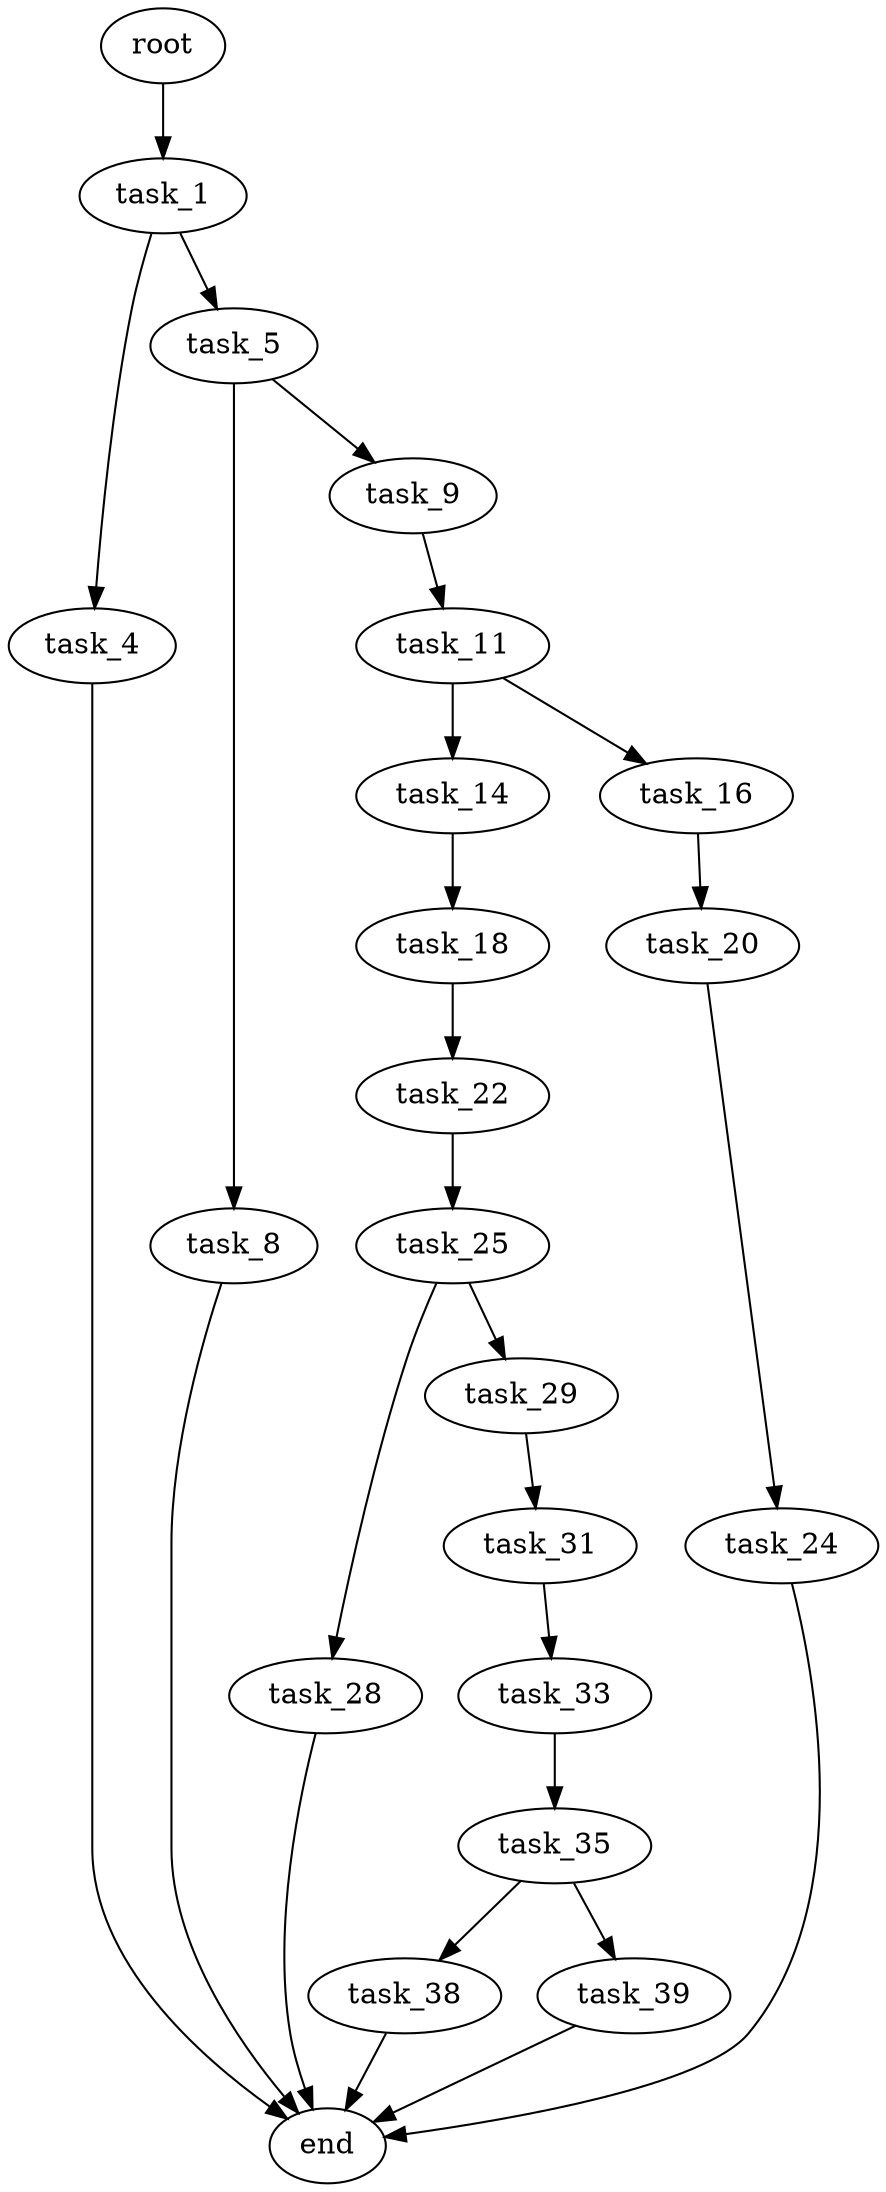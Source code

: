 digraph G {
  root [size="0.000000"];
  task_1 [size="44507575386.000000"];
  task_4 [size="105579623263.000000"];
  task_5 [size="134217728000.000000"];
  task_8 [size="10509810343.000000"];
  task_9 [size="524172436766.000000"];
  task_11 [size="28991029248.000000"];
  task_14 [size="304135594653.000000"];
  task_16 [size="815532575237.000000"];
  task_18 [size="231928233984.000000"];
  task_20 [size="7799144468.000000"];
  task_22 [size="8589934592.000000"];
  task_24 [size="25377688369.000000"];
  task_25 [size="549755813888.000000"];
  task_28 [size="1073741824000.000000"];
  task_29 [size="12291098078.000000"];
  task_31 [size="8589934592.000000"];
  task_33 [size="136412898622.000000"];
  task_35 [size="134217728000.000000"];
  task_38 [size="11018917665.000000"];
  task_39 [size="368293445632.000000"];
  end [size="0.000000"];

  root -> task_1 [size="1.000000"];
  task_1 -> task_4 [size="838860800.000000"];
  task_1 -> task_5 [size="838860800.000000"];
  task_4 -> end [size="1.000000"];
  task_5 -> task_8 [size="209715200.000000"];
  task_5 -> task_9 [size="209715200.000000"];
  task_8 -> end [size="1.000000"];
  task_9 -> task_11 [size="536870912.000000"];
  task_11 -> task_14 [size="75497472.000000"];
  task_11 -> task_16 [size="75497472.000000"];
  task_14 -> task_18 [size="679477248.000000"];
  task_16 -> task_20 [size="536870912.000000"];
  task_18 -> task_22 [size="301989888.000000"];
  task_20 -> task_24 [size="209715200.000000"];
  task_22 -> task_25 [size="33554432.000000"];
  task_24 -> end [size="1.000000"];
  task_25 -> task_28 [size="536870912.000000"];
  task_25 -> task_29 [size="536870912.000000"];
  task_28 -> end [size="1.000000"];
  task_29 -> task_31 [size="301989888.000000"];
  task_31 -> task_33 [size="33554432.000000"];
  task_33 -> task_35 [size="301989888.000000"];
  task_35 -> task_38 [size="209715200.000000"];
  task_35 -> task_39 [size="209715200.000000"];
  task_38 -> end [size="1.000000"];
  task_39 -> end [size="1.000000"];
}
